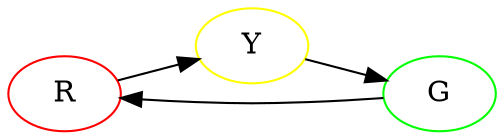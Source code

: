 digraph {

	rankdir=LR;
	R [color=red];
	Y [color=yellow];
	G [color=green];
      R -> Y;
      Y -> G;
      G -> R;
}